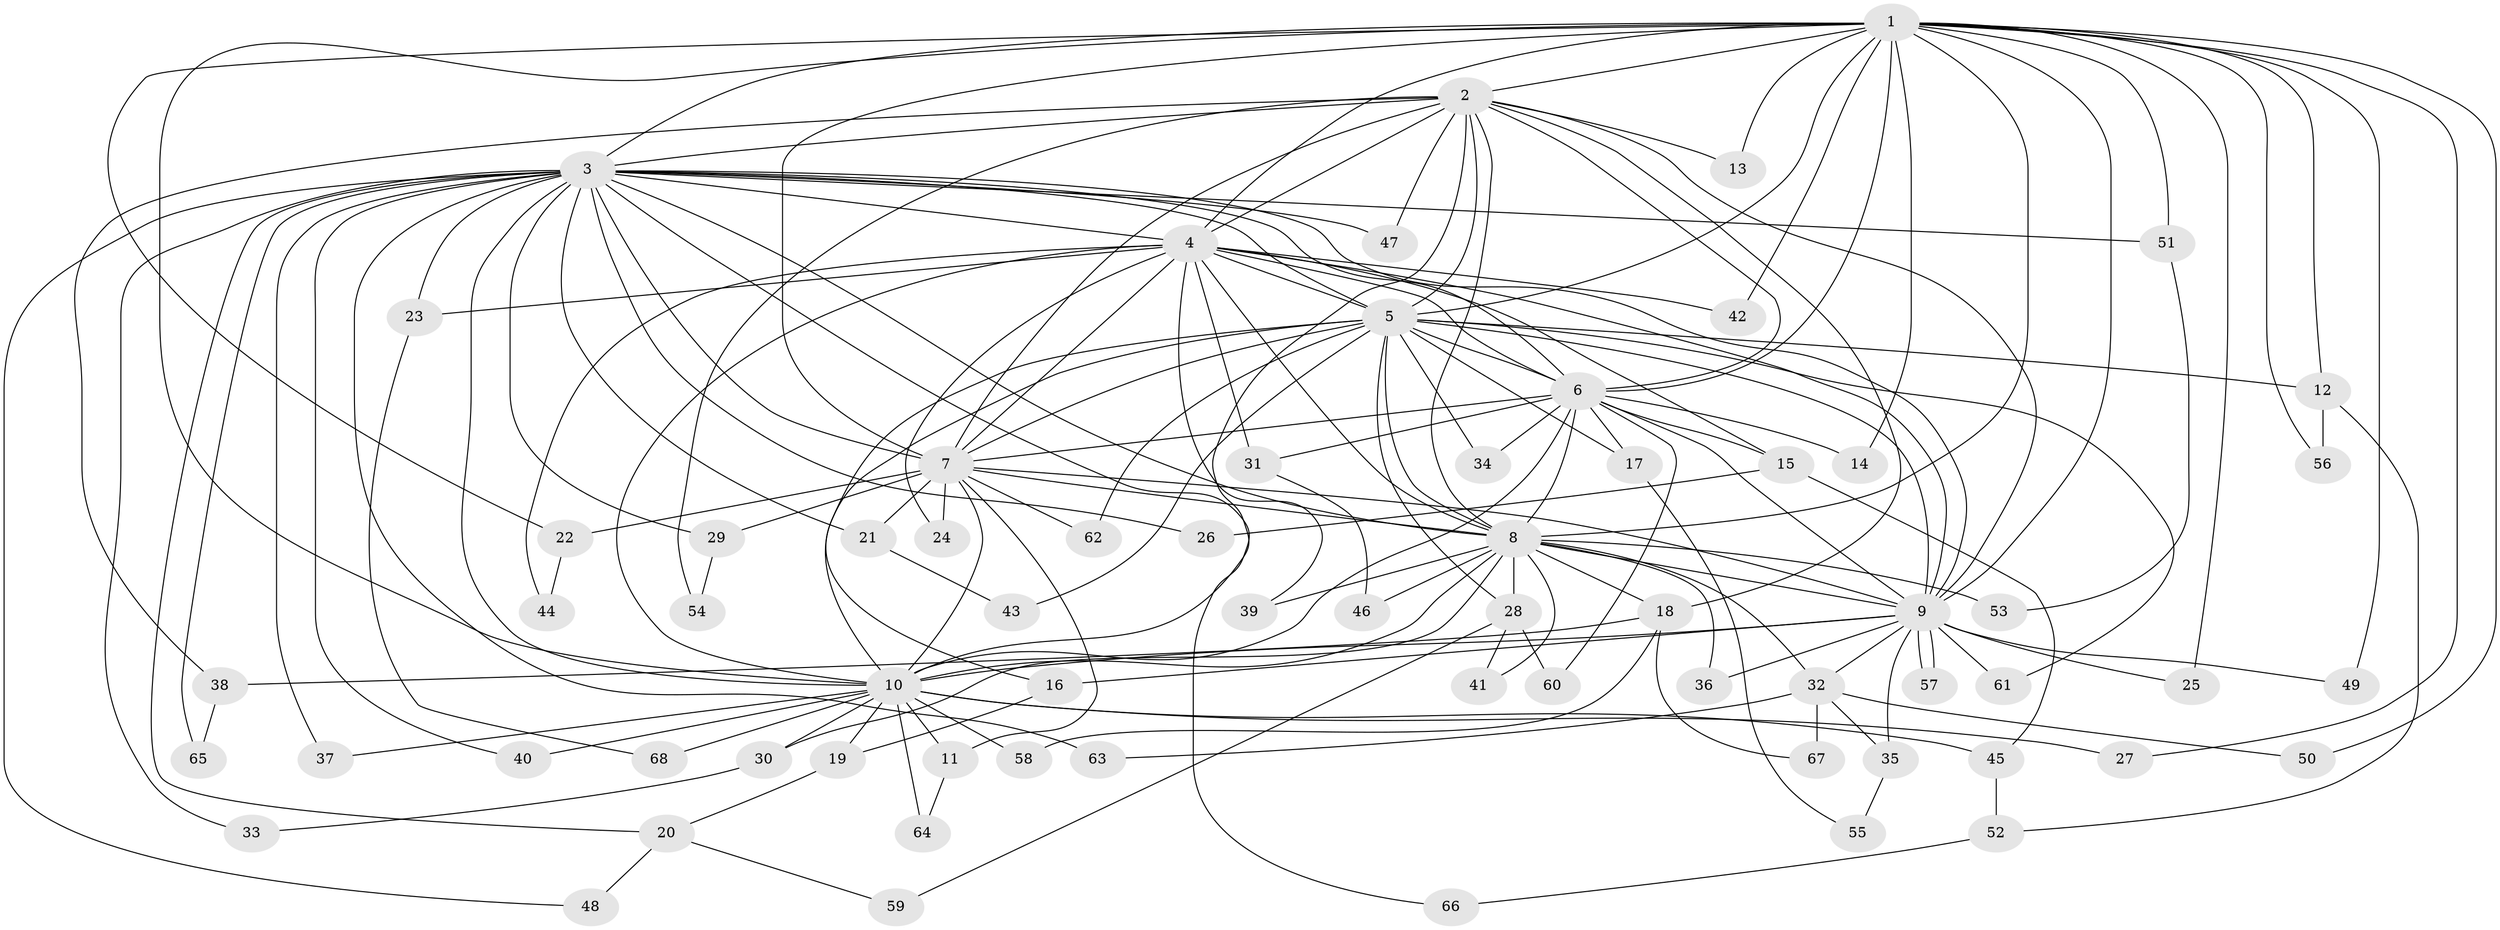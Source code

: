 // Generated by graph-tools (version 1.1) at 2025/10/02/27/25 16:10:56]
// undirected, 68 vertices, 161 edges
graph export_dot {
graph [start="1"]
  node [color=gray90,style=filled];
  1;
  2;
  3;
  4;
  5;
  6;
  7;
  8;
  9;
  10;
  11;
  12;
  13;
  14;
  15;
  16;
  17;
  18;
  19;
  20;
  21;
  22;
  23;
  24;
  25;
  26;
  27;
  28;
  29;
  30;
  31;
  32;
  33;
  34;
  35;
  36;
  37;
  38;
  39;
  40;
  41;
  42;
  43;
  44;
  45;
  46;
  47;
  48;
  49;
  50;
  51;
  52;
  53;
  54;
  55;
  56;
  57;
  58;
  59;
  60;
  61;
  62;
  63;
  64;
  65;
  66;
  67;
  68;
  1 -- 2;
  1 -- 3;
  1 -- 4;
  1 -- 5;
  1 -- 6;
  1 -- 7;
  1 -- 8;
  1 -- 9;
  1 -- 10;
  1 -- 12;
  1 -- 13;
  1 -- 14;
  1 -- 22;
  1 -- 25;
  1 -- 27;
  1 -- 42;
  1 -- 49;
  1 -- 50;
  1 -- 51;
  1 -- 56;
  2 -- 3;
  2 -- 4;
  2 -- 5;
  2 -- 6;
  2 -- 7;
  2 -- 8;
  2 -- 9;
  2 -- 10;
  2 -- 13;
  2 -- 18;
  2 -- 38;
  2 -- 47;
  2 -- 54;
  3 -- 4;
  3 -- 5;
  3 -- 6;
  3 -- 7;
  3 -- 8;
  3 -- 9;
  3 -- 10;
  3 -- 20;
  3 -- 21;
  3 -- 23;
  3 -- 26;
  3 -- 29;
  3 -- 33;
  3 -- 37;
  3 -- 40;
  3 -- 47;
  3 -- 48;
  3 -- 51;
  3 -- 63;
  3 -- 65;
  3 -- 66;
  4 -- 5;
  4 -- 6;
  4 -- 7;
  4 -- 8;
  4 -- 9;
  4 -- 10;
  4 -- 15;
  4 -- 23;
  4 -- 24;
  4 -- 31;
  4 -- 39;
  4 -- 42;
  4 -- 44;
  5 -- 6;
  5 -- 7;
  5 -- 8;
  5 -- 9;
  5 -- 10;
  5 -- 12;
  5 -- 16;
  5 -- 17;
  5 -- 28;
  5 -- 34;
  5 -- 43;
  5 -- 61;
  5 -- 62;
  6 -- 7;
  6 -- 8;
  6 -- 9;
  6 -- 10;
  6 -- 14;
  6 -- 15;
  6 -- 17;
  6 -- 31;
  6 -- 34;
  6 -- 60;
  7 -- 8;
  7 -- 9;
  7 -- 10;
  7 -- 11;
  7 -- 21;
  7 -- 22;
  7 -- 24;
  7 -- 29;
  7 -- 62;
  8 -- 9;
  8 -- 10;
  8 -- 18;
  8 -- 28;
  8 -- 30;
  8 -- 32;
  8 -- 36;
  8 -- 39;
  8 -- 41;
  8 -- 46;
  8 -- 53;
  9 -- 10;
  9 -- 16;
  9 -- 25;
  9 -- 32;
  9 -- 35;
  9 -- 36;
  9 -- 49;
  9 -- 57;
  9 -- 57;
  9 -- 61;
  10 -- 11;
  10 -- 19;
  10 -- 27;
  10 -- 30;
  10 -- 37;
  10 -- 40;
  10 -- 45;
  10 -- 58;
  10 -- 64;
  10 -- 68;
  11 -- 64;
  12 -- 52;
  12 -- 56;
  15 -- 26;
  15 -- 45;
  16 -- 19;
  17 -- 55;
  18 -- 38;
  18 -- 58;
  18 -- 67;
  19 -- 20;
  20 -- 48;
  20 -- 59;
  21 -- 43;
  22 -- 44;
  23 -- 68;
  28 -- 41;
  28 -- 59;
  28 -- 60;
  29 -- 54;
  30 -- 33;
  31 -- 46;
  32 -- 35;
  32 -- 50;
  32 -- 63;
  32 -- 67;
  35 -- 55;
  38 -- 65;
  45 -- 52;
  51 -- 53;
  52 -- 66;
}
